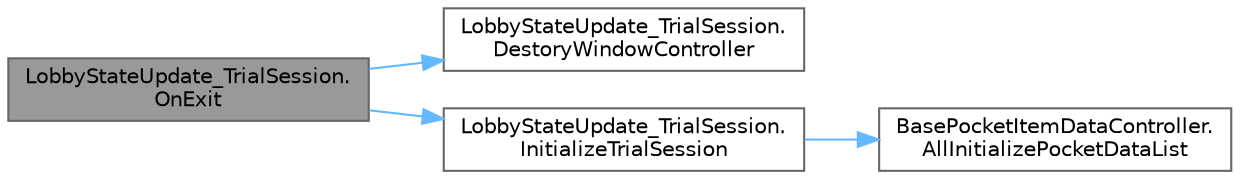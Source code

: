 digraph "LobbyStateUpdate_TrialSession.OnExit"
{
 // LATEX_PDF_SIZE
  bgcolor="transparent";
  edge [fontname=Helvetica,fontsize=10,labelfontname=Helvetica,labelfontsize=10];
  node [fontname=Helvetica,fontsize=10,shape=box,height=0.2,width=0.4];
  rankdir="LR";
  Node1 [id="Node000001",label="LobbyStateUpdate_TrialSession.\lOnExit",height=0.2,width=0.4,color="gray40", fillcolor="grey60", style="filled", fontcolor="black",tooltip="終了処理"];
  Node1 -> Node2 [id="edge1_Node000001_Node000002",color="steelblue1",style="solid",tooltip=" "];
  Node2 [id="Node000002",label="LobbyStateUpdate_TrialSession.\lDestoryWindowController",height=0.2,width=0.4,color="grey40", fillcolor="white", style="filled",URL="$class_lobby_state_update___trial_session.html#a3602b8d262fa0210c78b32acc2353ee2",tooltip=" "];
  Node1 -> Node3 [id="edge2_Node000001_Node000003",color="steelblue1",style="solid",tooltip=" "];
  Node3 [id="Node000003",label="LobbyStateUpdate_TrialSession.\lInitializeTrialSession",height=0.2,width=0.4,color="grey40", fillcolor="white", style="filled",URL="$class_lobby_state_update___trial_session.html#aa24c04427e9e4adb2c5608c1cc8f6e94",tooltip=" "];
  Node3 -> Node4 [id="edge3_Node000003_Node000004",color="steelblue1",style="solid",tooltip=" "];
  Node4 [id="Node000004",label="BasePocketItemDataController.\lAllInitializePocketDataList",height=0.2,width=0.4,color="grey40", fillcolor="white", style="filled",URL="$class_base_pocket_item_data_controller.html#a18bc17f6a4df937a50693710c144db58",tooltip="全てのポケットデータを初期化"];
}
